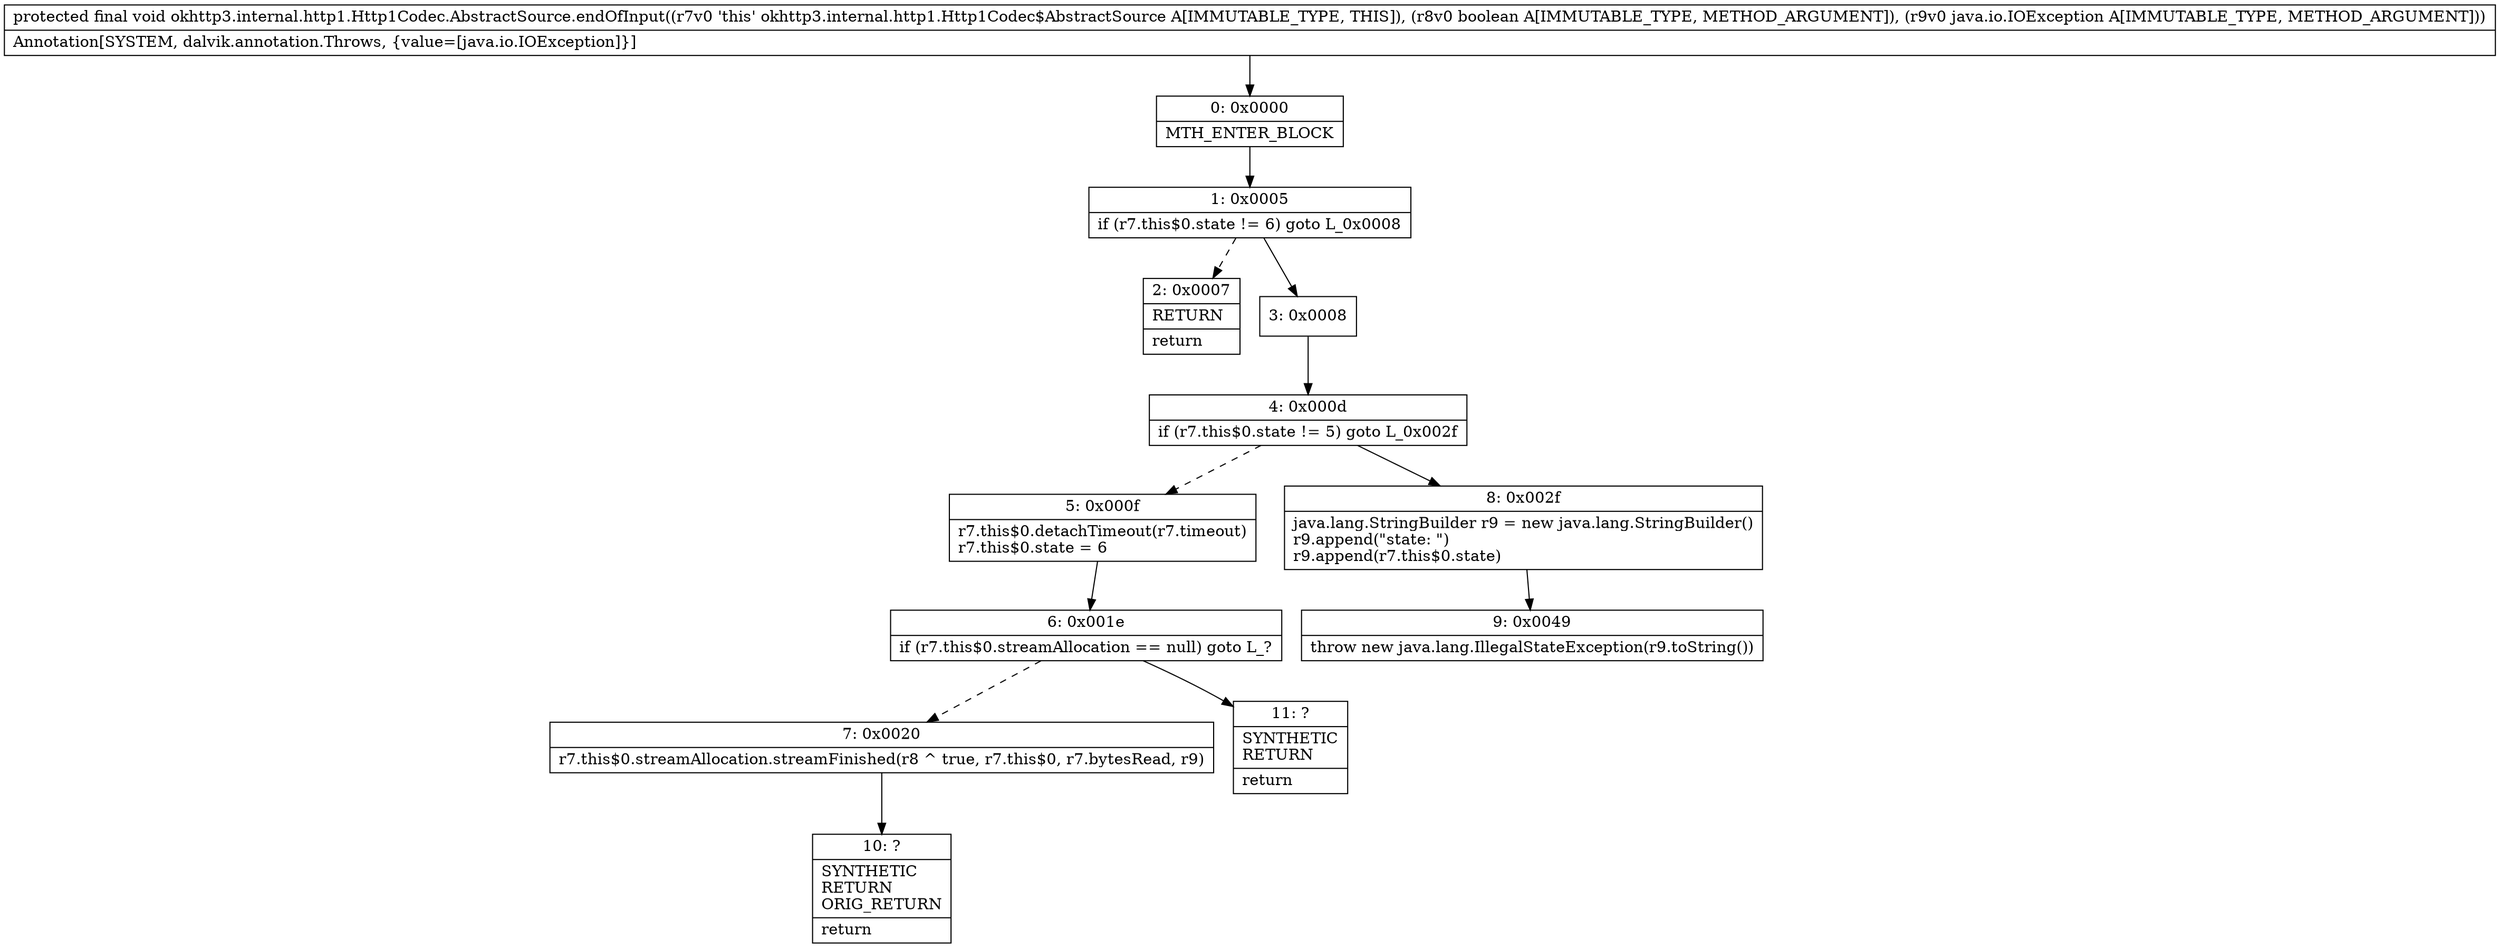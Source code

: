 digraph "CFG forokhttp3.internal.http1.Http1Codec.AbstractSource.endOfInput(ZLjava\/io\/IOException;)V" {
Node_0 [shape=record,label="{0\:\ 0x0000|MTH_ENTER_BLOCK\l}"];
Node_1 [shape=record,label="{1\:\ 0x0005|if (r7.this$0.state != 6) goto L_0x0008\l}"];
Node_2 [shape=record,label="{2\:\ 0x0007|RETURN\l|return\l}"];
Node_3 [shape=record,label="{3\:\ 0x0008}"];
Node_4 [shape=record,label="{4\:\ 0x000d|if (r7.this$0.state != 5) goto L_0x002f\l}"];
Node_5 [shape=record,label="{5\:\ 0x000f|r7.this$0.detachTimeout(r7.timeout)\lr7.this$0.state = 6\l}"];
Node_6 [shape=record,label="{6\:\ 0x001e|if (r7.this$0.streamAllocation == null) goto L_?\l}"];
Node_7 [shape=record,label="{7\:\ 0x0020|r7.this$0.streamAllocation.streamFinished(r8 ^ true, r7.this$0, r7.bytesRead, r9)\l}"];
Node_8 [shape=record,label="{8\:\ 0x002f|java.lang.StringBuilder r9 = new java.lang.StringBuilder()\lr9.append(\"state: \")\lr9.append(r7.this$0.state)\l}"];
Node_9 [shape=record,label="{9\:\ 0x0049|throw new java.lang.IllegalStateException(r9.toString())\l}"];
Node_10 [shape=record,label="{10\:\ ?|SYNTHETIC\lRETURN\lORIG_RETURN\l|return\l}"];
Node_11 [shape=record,label="{11\:\ ?|SYNTHETIC\lRETURN\l|return\l}"];
MethodNode[shape=record,label="{protected final void okhttp3.internal.http1.Http1Codec.AbstractSource.endOfInput((r7v0 'this' okhttp3.internal.http1.Http1Codec$AbstractSource A[IMMUTABLE_TYPE, THIS]), (r8v0 boolean A[IMMUTABLE_TYPE, METHOD_ARGUMENT]), (r9v0 java.io.IOException A[IMMUTABLE_TYPE, METHOD_ARGUMENT]))  | Annotation[SYSTEM, dalvik.annotation.Throws, \{value=[java.io.IOException]\}]\l}"];
MethodNode -> Node_0;
Node_0 -> Node_1;
Node_1 -> Node_2[style=dashed];
Node_1 -> Node_3;
Node_3 -> Node_4;
Node_4 -> Node_5[style=dashed];
Node_4 -> Node_8;
Node_5 -> Node_6;
Node_6 -> Node_7[style=dashed];
Node_6 -> Node_11;
Node_7 -> Node_10;
Node_8 -> Node_9;
}

